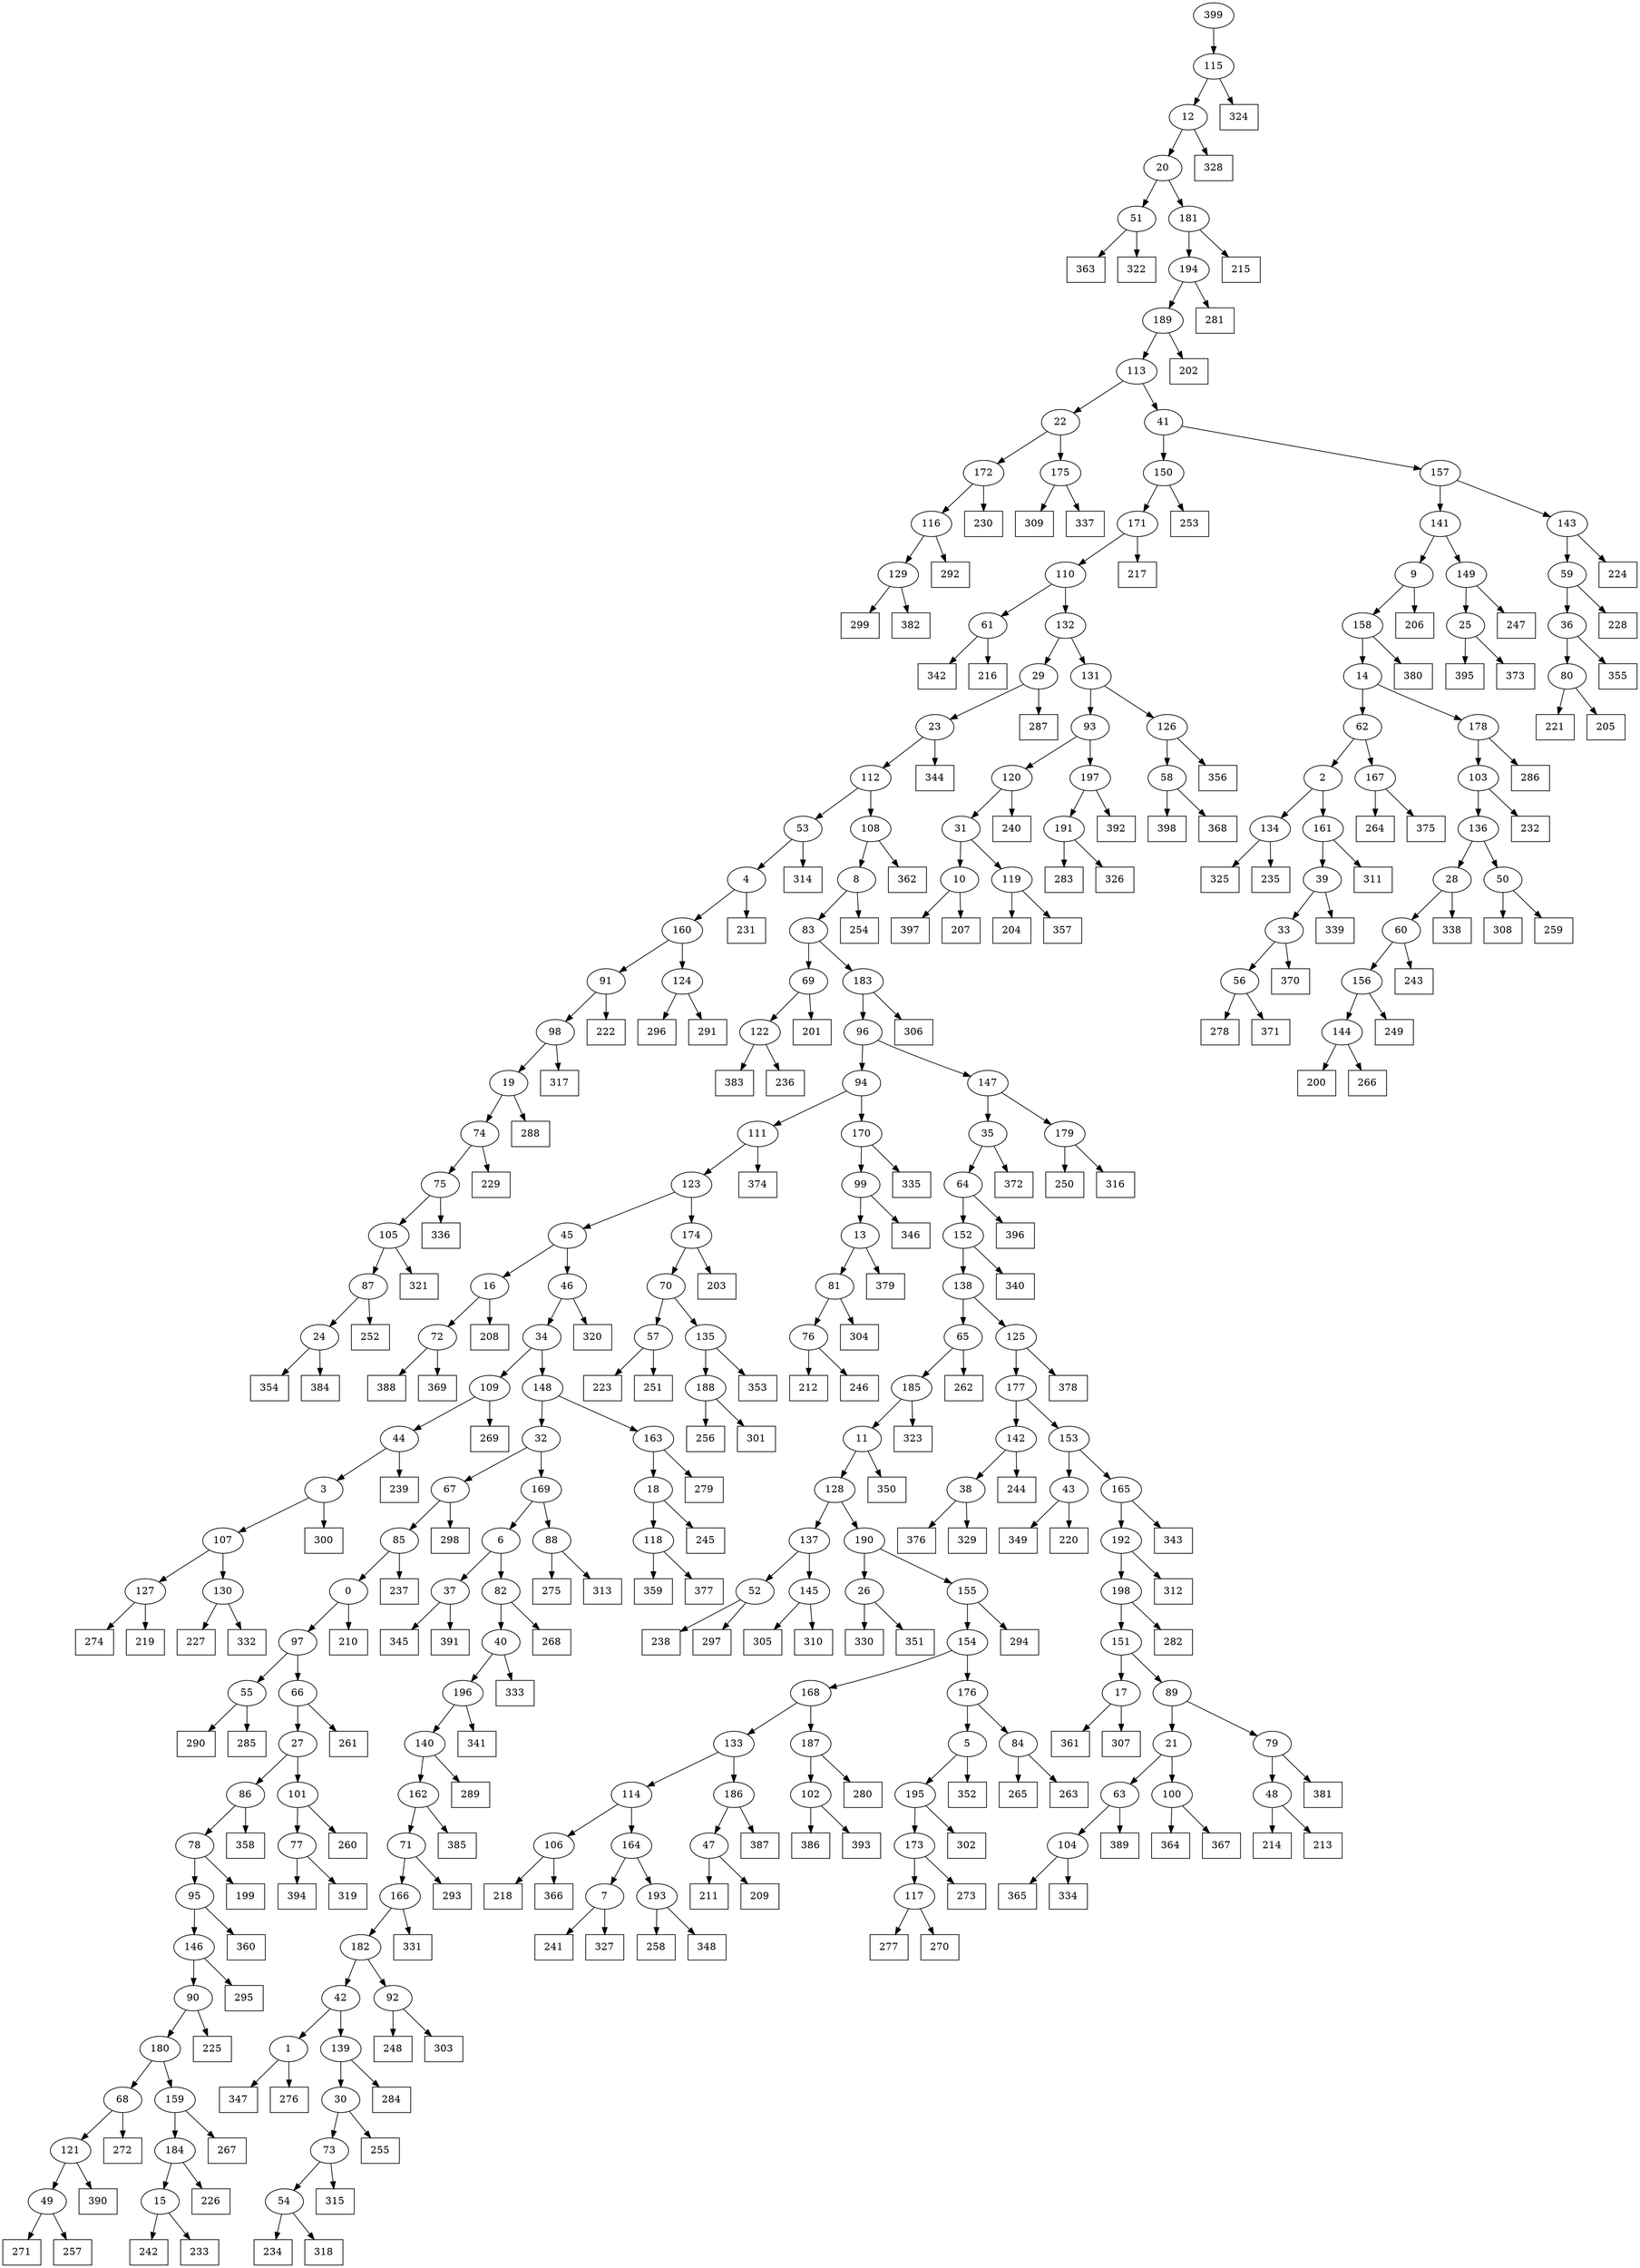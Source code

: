 digraph G {
0[label="0"];
1[label="1"];
2[label="2"];
3[label="3"];
4[label="4"];
5[label="5"];
6[label="6"];
7[label="7"];
8[label="8"];
9[label="9"];
10[label="10"];
11[label="11"];
12[label="12"];
13[label="13"];
14[label="14"];
15[label="15"];
16[label="16"];
17[label="17"];
18[label="18"];
19[label="19"];
20[label="20"];
21[label="21"];
22[label="22"];
23[label="23"];
24[label="24"];
25[label="25"];
26[label="26"];
27[label="27"];
28[label="28"];
29[label="29"];
30[label="30"];
31[label="31"];
32[label="32"];
33[label="33"];
34[label="34"];
35[label="35"];
36[label="36"];
37[label="37"];
38[label="38"];
39[label="39"];
40[label="40"];
41[label="41"];
42[label="42"];
43[label="43"];
44[label="44"];
45[label="45"];
46[label="46"];
47[label="47"];
48[label="48"];
49[label="49"];
50[label="50"];
51[label="51"];
52[label="52"];
53[label="53"];
54[label="54"];
55[label="55"];
56[label="56"];
57[label="57"];
58[label="58"];
59[label="59"];
60[label="60"];
61[label="61"];
62[label="62"];
63[label="63"];
64[label="64"];
65[label="65"];
66[label="66"];
67[label="67"];
68[label="68"];
69[label="69"];
70[label="70"];
71[label="71"];
72[label="72"];
73[label="73"];
74[label="74"];
75[label="75"];
76[label="76"];
77[label="77"];
78[label="78"];
79[label="79"];
80[label="80"];
81[label="81"];
82[label="82"];
83[label="83"];
84[label="84"];
85[label="85"];
86[label="86"];
87[label="87"];
88[label="88"];
89[label="89"];
90[label="90"];
91[label="91"];
92[label="92"];
93[label="93"];
94[label="94"];
95[label="95"];
96[label="96"];
97[label="97"];
98[label="98"];
99[label="99"];
100[label="100"];
101[label="101"];
102[label="102"];
103[label="103"];
104[label="104"];
105[label="105"];
106[label="106"];
107[label="107"];
108[label="108"];
109[label="109"];
110[label="110"];
111[label="111"];
112[label="112"];
113[label="113"];
114[label="114"];
115[label="115"];
116[label="116"];
117[label="117"];
118[label="118"];
119[label="119"];
120[label="120"];
121[label="121"];
122[label="122"];
123[label="123"];
124[label="124"];
125[label="125"];
126[label="126"];
127[label="127"];
128[label="128"];
129[label="129"];
130[label="130"];
131[label="131"];
132[label="132"];
133[label="133"];
134[label="134"];
135[label="135"];
136[label="136"];
137[label="137"];
138[label="138"];
139[label="139"];
140[label="140"];
141[label="141"];
142[label="142"];
143[label="143"];
144[label="144"];
145[label="145"];
146[label="146"];
147[label="147"];
148[label="148"];
149[label="149"];
150[label="150"];
151[label="151"];
152[label="152"];
153[label="153"];
154[label="154"];
155[label="155"];
156[label="156"];
157[label="157"];
158[label="158"];
159[label="159"];
160[label="160"];
161[label="161"];
162[label="162"];
163[label="163"];
164[label="164"];
165[label="165"];
166[label="166"];
167[label="167"];
168[label="168"];
169[label="169"];
170[label="170"];
171[label="171"];
172[label="172"];
173[label="173"];
174[label="174"];
175[label="175"];
176[label="176"];
177[label="177"];
178[label="178"];
179[label="179"];
180[label="180"];
181[label="181"];
182[label="182"];
183[label="183"];
184[label="184"];
185[label="185"];
186[label="186"];
187[label="187"];
188[label="188"];
189[label="189"];
190[label="190"];
191[label="191"];
192[label="192"];
193[label="193"];
194[label="194"];
195[label="195"];
196[label="196"];
197[label="197"];
198[label="198"];
199[shape=box,label="265"];
200[shape=box,label="271"];
201[shape=box,label="199"];
202[shape=box,label="287"];
203[shape=box,label="325"];
204[shape=box,label="240"];
205[shape=box,label="223"];
206[shape=box,label="263"];
207[shape=box,label="364"];
208[shape=box,label="347"];
209[shape=box,label="222"];
210[shape=box,label="349"];
211[shape=box,label="250"];
212[shape=box,label="232"];
213[shape=box,label="275"];
214[shape=box,label="234"];
215[shape=box,label="229"];
216[shape=box,label="392"];
217[shape=box,label="221"];
218[shape=box,label="383"];
219[shape=box,label="355"];
220[shape=box,label="345"];
221[shape=box,label="354"];
222[shape=box,label="262"];
223[shape=box,label="324"];
224[shape=box,label="224"];
225[shape=box,label="217"];
226[shape=box,label="372"];
227[shape=box,label="346"];
228[shape=box,label="299"];
229[shape=box,label="397"];
230[shape=box,label="201"];
231[shape=box,label="388"];
232[shape=box,label="283"];
233[shape=box,label="320"];
234[shape=box,label="359"];
235[shape=box,label="336"];
236[shape=box,label="227"];
237[shape=box,label="249"];
238[shape=box,label="279"];
239[shape=box,label="248"];
240[shape=box,label="281"];
241[shape=box,label="258"];
242[shape=box,label="318"];
243[shape=box,label="218"];
244[shape=box,label="335"];
245[shape=box,label="257"];
246[shape=box,label="382"];
247[shape=box,label="226"];
248[shape=box,label="214"];
249[shape=box,label="305"];
250[shape=box,label="264"];
251[shape=box,label="256"];
252[shape=box,label="220"];
253[shape=box,label="212"];
254[shape=box,label="267"];
255[shape=box,label="245"];
256[shape=box,label="273"];
257[shape=box,label="317"];
258[shape=box,label="261"];
259[shape=box,label="303"];
260[shape=box,label="296"];
261[shape=box,label="377"];
262[shape=box,label="326"];
263[shape=box,label="276"];
264[shape=box,label="376"];
265[shape=box,label="282"];
266[shape=box,label="301"];
267[shape=box,label="246"];
268[shape=box,label="312"];
269[shape=box,label="274"];
270[shape=box,label="386"];
271[shape=box,label="344"];
272[shape=box,label="242"];
273[shape=box,label="225"];
274[shape=box,label="289"];
275[shape=box,label="398"];
276[shape=box,label="254"];
277[shape=box,label="338"];
278[shape=box,label="203"];
279[shape=box,label="208"];
280[shape=box,label="278"];
281[shape=box,label="365"];
282[shape=box,label="280"];
283[shape=box,label="356"];
284[shape=box,label="361"];
285[shape=box,label="207"];
286[shape=box,label="394"];
287[shape=box,label="390"];
288[shape=box,label="260"];
289[shape=box,label="371"];
290[shape=box,label="396"];
291[shape=box,label="251"];
292[shape=box,label="288"];
293[shape=box,label="213"];
294[shape=box,label="237"];
295[shape=box,label="309"];
296[shape=box,label="363"];
297[shape=box,label="252"];
298[shape=box,label="381"];
299[shape=box,label="247"];
300[shape=box,label="277"];
301[shape=box,label="330"];
302[shape=box,label="393"];
303[shape=box,label="200"];
304[shape=box,label="334"];
305[shape=box,label="332"];
306[shape=box,label="291"];
307[shape=box,label="206"];
308[shape=box,label="358"];
309[shape=box,label="331"];
310[shape=box,label="238"];
311[shape=box,label="378"];
312[shape=box,label="350"];
313[shape=box,label="205"];
314[shape=box,label="255"];
315[shape=box,label="300"];
316[shape=box,label="304"];
317[shape=box,label="270"];
318[shape=box,label="369"];
319[shape=box,label="339"];
320[shape=box,label="391"];
321[shape=box,label="370"];
322[shape=box,label="228"];
323[shape=box,label="241"];
324[shape=box,label="375"];
325[shape=box,label="290"];
326[shape=box,label="342"];
327[shape=box,label="367"];
328[shape=box,label="351"];
329[shape=box,label="313"];
330[shape=box,label="219"];
331[shape=box,label="333"];
332[shape=box,label="341"];
333[shape=box,label="343"];
334[shape=box,label="337"];
335[shape=box,label="243"];
336[shape=box,label="266"];
337[shape=box,label="302"];
338[shape=box,label="204"];
339[shape=box,label="323"];
340[shape=box,label="272"];
341[shape=box,label="315"];
342[shape=box,label="395"];
343[shape=box,label="321"];
344[shape=box,label="387"];
345[shape=box,label="311"];
346[shape=box,label="298"];
347[shape=box,label="235"];
348[shape=box,label="306"];
349[shape=box,label="310"];
350[shape=box,label="231"];
351[shape=box,label="316"];
352[shape=box,label="380"];
353[shape=box,label="357"];
354[shape=box,label="308"];
355[shape=box,label="297"];
356[shape=box,label="352"];
357[shape=box,label="374"];
358[shape=box,label="253"];
359[shape=box,label="230"];
360[shape=box,label="294"];
361[shape=box,label="327"];
362[shape=box,label="233"];
363[shape=box,label="269"];
364[shape=box,label="384"];
365[shape=box,label="286"];
366[shape=box,label="285"];
367[shape=box,label="268"];
368[shape=box,label="368"];
369[shape=box,label="314"];
370[shape=box,label="295"];
371[shape=box,label="389"];
372[shape=box,label="353"];
373[shape=box,label="216"];
374[shape=box,label="385"];
375[shape=box,label="307"];
376[shape=box,label="348"];
377[shape=box,label="215"];
378[shape=box,label="236"];
379[shape=box,label="284"];
380[shape=box,label="366"];
381[shape=box,label="210"];
382[shape=box,label="322"];
383[shape=box,label="328"];
384[shape=box,label="379"];
385[shape=box,label="211"];
386[shape=box,label="259"];
387[shape=box,label="360"];
388[shape=box,label="293"];
389[shape=box,label="362"];
390[shape=box,label="329"];
391[shape=box,label="373"];
392[shape=box,label="319"];
393[shape=box,label="340"];
394[shape=box,label="239"];
395[shape=box,label="209"];
396[shape=box,label="292"];
397[shape=box,label="202"];
398[shape=box,label="244"];
399[label="399"];
129->246 ;
122->378 ;
119->353 ;
125->311 ;
181->377 ;
48->293 ;
63->371 ;
78->201 ;
47->385 ;
76->253 ;
39->33 ;
167->324 ;
135->372 ;
122->218 ;
13->384 ;
165->333 ;
124->306 ;
130->305 ;
65->185 ;
134->347 ;
188->251 ;
66->258 ;
117->300 ;
152->393 ;
84->206 ;
12->383 ;
150->358 ;
159->254 ;
149->299 ;
53->369 ;
127->269 ;
197->216 ;
142->398 ;
52->310 ;
185->339 ;
0->381 ;
31->119 ;
98->257 ;
64->152 ;
24->364 ;
29->23 ;
23->271 ;
173->256 ;
95->387 ;
47->395 ;
44->394 ;
162->374 ;
64->290 ;
173->117 ;
187->282 ;
184->247 ;
166->309 ;
56->280 ;
26->328 ;
77->286 ;
15->362 ;
82->40 ;
7->323 ;
164->193 ;
111->123 ;
38->390 ;
38->264 ;
190->26 ;
67->346 ;
129->228 ;
144->336 ;
46->233 ;
16->279 ;
35->226 ;
132->131 ;
70->57 ;
127->330 ;
126->283 ;
152->138 ;
159->184 ;
175->295 ;
192->268 ;
81->316 ;
103->212 ;
163->18 ;
195->337 ;
104->304 ;
191->232 ;
20->181 ;
39->319 ;
186->344 ;
118->234 ;
119->338 ;
95->146 ;
69->122 ;
36->80 ;
80->217 ;
60->156 ;
25->342 ;
57->205 ;
145->249 ;
32->67 ;
191->262 ;
5->356 ;
107->130 ;
179->351 ;
32->169 ;
188->266 ;
4->350 ;
166->182 ;
76->267 ;
138->125 ;
31->10 ;
10->229 ;
104->281 ;
99->227 ;
97->66 ;
94->111 ;
153->165 ;
74->215 ;
92->259 ;
170->99 ;
59->322 ;
172->116 ;
75->235 ;
146->90 ;
90->273 ;
182->92 ;
58->275 ;
30->73 ;
68->340 ;
10->285 ;
86->308 ;
79->298 ;
120->31 ;
56->289 ;
196->140 ;
161->345 ;
148->163 ;
81->76 ;
29->202 ;
116->129 ;
143->224 ;
71->166 ;
123->45 ;
45->46 ;
136->28 ;
28->60 ;
180->159 ;
106->380 ;
19->74 ;
69->230 ;
135->188 ;
40->196 ;
196->332 ;
21->100 ;
100->207 ;
100->327 ;
168->133 ;
146->370 ;
41->150 ;
97->55 ;
55->325 ;
37->220 ;
49->200 ;
189->113 ;
163->238 ;
139->379 ;
140->162 ;
30->314 ;
11->128 ;
128->137 ;
399->115 ;
92->239 ;
74->75 ;
165->192 ;
67->85 ;
99->13 ;
13->81 ;
141->149 ;
155->154 ;
17->284 ;
66->27 ;
27->86 ;
27->101 ;
101->288 ;
140->274 ;
112->53 ;
53->4 ;
147->179 ;
1->263 ;
164->7 ;
35->64 ;
93->120 ;
94->170 ;
3->315 ;
157->141 ;
117->317 ;
83->183 ;
11->312 ;
144->303 ;
8->276 ;
113->22 ;
102->270 ;
9->158 ;
116->396 ;
148->32 ;
177->142 ;
62->167 ;
167->250 ;
189->397 ;
8->83 ;
83->69 ;
86->78 ;
78->95 ;
158->352 ;
18->118 ;
118->261 ;
101->77 ;
77->392 ;
6->82 ;
50->386 ;
194->189 ;
82->367 ;
149->25 ;
25->391 ;
170->244 ;
2->134 ;
134->203 ;
198->151 ;
120->204 ;
60->335 ;
75->105 ;
169->6 ;
19->292 ;
43->252 ;
87->297 ;
172->359 ;
192->198 ;
198->265 ;
130->236 ;
41->157 ;
157->143 ;
18->255 ;
80->313 ;
125->177 ;
177->153 ;
183->348 ;
155->360 ;
6->37 ;
72->231 ;
55->366 ;
182->42 ;
179->211 ;
2->161 ;
59->36 ;
57->291 ;
187->102 ;
68->121 ;
21->63 ;
63->104 ;
171->225 ;
46->34 ;
34->148 ;
137->52 ;
52->355 ;
33->321 ;
136->50 ;
50->354 ;
85->0 ;
45->16 ;
26->301 ;
3->107 ;
107->127 ;
124->260 ;
109->363 ;
128->190 ;
190->155 ;
145->349 ;
88->213 ;
111->357 ;
195->173 ;
24->221 ;
61->326 ;
123->174 ;
174->278 ;
193->241 ;
51->382 ;
193->376 ;
183->96 ;
84->199 ;
153->43 ;
43->210 ;
16->72 ;
72->318 ;
115->223 ;
73->341 ;
54->242 ;
90->180 ;
22->175 ;
175->334 ;
133->186 ;
186->47 ;
102->302 ;
44->3 ;
36->219 ;
158->14 ;
137->145 ;
160->124 ;
131->93 ;
14->62 ;
62->2 ;
91->98 ;
113->41 ;
34->109 ;
109->44 ;
105->343 ;
110->132 ;
132->29 ;
143->59 ;
131->126 ;
185->11 ;
14->178 ;
178->365 ;
174->70 ;
70->135 ;
181->194 ;
194->240 ;
33->56 ;
112->108 ;
108->8 ;
37->320 ;
178->103 ;
103->136 ;
98->19 ;
114->106 ;
142->38 ;
151->89 ;
89->21 ;
15->272 ;
20->51 ;
51->296 ;
108->389 ;
42->1 ;
156->237 ;
162->71 ;
71->388 ;
105->87 ;
126->58 ;
91->209 ;
133->114 ;
114->164 ;
85->294 ;
138->65 ;
65->222 ;
161->39 ;
121->49 ;
49->245 ;
156->144 ;
176->5 ;
5->195 ;
180->68 ;
115->12 ;
12->20 ;
96->147 ;
147->35 ;
7->361 ;
4->160 ;
160->91 ;
121->287 ;
42->139 ;
139->30 ;
1->208 ;
151->17 ;
17->375 ;
58->368 ;
93->197 ;
197->191 ;
0->97 ;
169->88 ;
88->329 ;
22->172 ;
73->54 ;
54->214 ;
96->94 ;
48->248 ;
28->277 ;
154->176 ;
176->84 ;
23->112 ;
154->168 ;
168->187 ;
40->331 ;
89->79 ;
79->48 ;
184->15 ;
110->61 ;
61->373 ;
87->24 ;
141->9 ;
9->307 ;
106->243 ;
150->171 ;
171->110 ;
}
